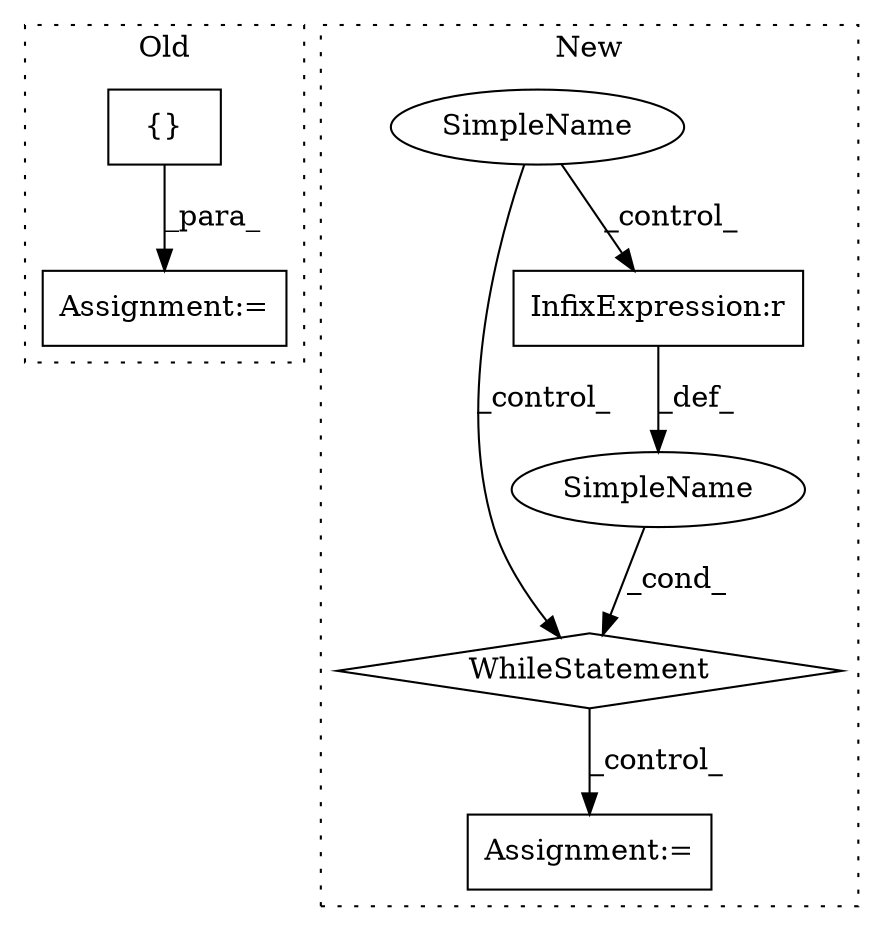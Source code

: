 digraph G {
subgraph cluster0 {
1 [label="{}" a="4" s="1775" l="2" shape="box"];
6 [label="Assignment:=" a="7" s="1754" l="12" shape="box"];
label = "Old";
style="dotted";
}
subgraph cluster1 {
2 [label="WhileStatement" a="61" s="1901,1949" l="7,2" shape="diamond"];
3 [label="Assignment:=" a="7" s="2023,2119" l="57,2" shape="box"];
4 [label="SimpleName" a="42" s="" l="" shape="ellipse"];
5 [label="InfixExpression:r" a="27" s="1936" l="3" shape="box"];
7 [label="SimpleName" a="42" s="" l="" shape="ellipse"];
label = "New";
style="dotted";
}
1 -> 6 [label="_para_"];
2 -> 3 [label="_control_"];
4 -> 2 [label="_cond_"];
5 -> 4 [label="_def_"];
7 -> 5 [label="_control_"];
7 -> 2 [label="_control_"];
}